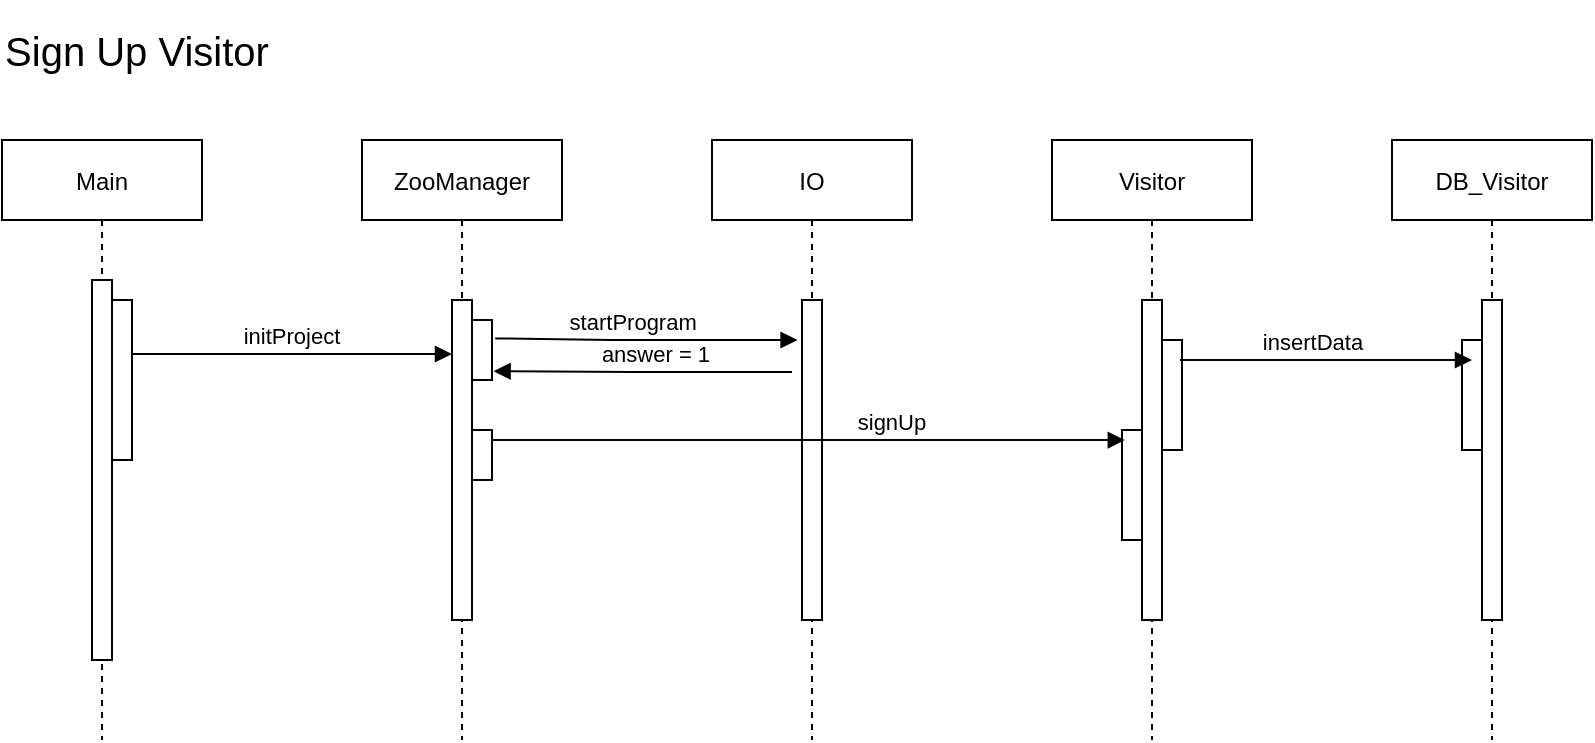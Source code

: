 <mxfile version="15.4.0" type="device"><diagram id="kgpKYQtTHZ0yAKxKKP6v" name="Page-1"><mxGraphModel dx="1038" dy="607" grid="1" gridSize="10" guides="1" tooltips="1" connect="1" arrows="1" fold="1" page="1" pageScale="1" pageWidth="850" pageHeight="1100" math="0" shadow="0"><root><mxCell id="0"/><mxCell id="1" parent="0"/><mxCell id="3nuBFxr9cyL0pnOWT2aG-1" value="Main" style="shape=umlLifeline;perimeter=lifelinePerimeter;container=1;collapsible=0;recursiveResize=0;rounded=0;shadow=0;strokeWidth=1;" parent="1" vertex="1"><mxGeometry x="35" y="80" width="100" height="300" as="geometry"/></mxCell><mxCell id="3nuBFxr9cyL0pnOWT2aG-2" value="" style="points=[];perimeter=orthogonalPerimeter;rounded=0;shadow=0;strokeWidth=1;" parent="3nuBFxr9cyL0pnOWT2aG-1" vertex="1"><mxGeometry x="45" y="70" width="10" height="190" as="geometry"/></mxCell><mxCell id="3nuBFxr9cyL0pnOWT2aG-4" value="" style="points=[];perimeter=orthogonalPerimeter;rounded=0;shadow=0;strokeWidth=1;" parent="3nuBFxr9cyL0pnOWT2aG-1" vertex="1"><mxGeometry x="55" y="80" width="10" height="80" as="geometry"/></mxCell><mxCell id="3nuBFxr9cyL0pnOWT2aG-5" value="ZooManager" style="shape=umlLifeline;perimeter=lifelinePerimeter;container=1;collapsible=0;recursiveResize=0;rounded=0;shadow=0;strokeWidth=1;" parent="1" vertex="1"><mxGeometry x="215" y="80" width="100" height="300" as="geometry"/></mxCell><mxCell id="3nuBFxr9cyL0pnOWT2aG-6" value="" style="points=[];perimeter=orthogonalPerimeter;rounded=0;shadow=0;strokeWidth=1;" parent="3nuBFxr9cyL0pnOWT2aG-5" vertex="1"><mxGeometry x="45" y="80" width="10" height="160" as="geometry"/></mxCell><mxCell id="K3A1hII3ZC3YDMR064PM-5" value="" style="points=[];perimeter=orthogonalPerimeter;rounded=0;shadow=0;strokeWidth=1;" vertex="1" parent="3nuBFxr9cyL0pnOWT2aG-5"><mxGeometry x="55" y="90" width="10" height="30" as="geometry"/></mxCell><mxCell id="K3A1hII3ZC3YDMR064PM-11" value="" style="points=[];perimeter=orthogonalPerimeter;rounded=0;shadow=0;strokeWidth=1;" vertex="1" parent="3nuBFxr9cyL0pnOWT2aG-5"><mxGeometry x="55" y="145" width="10" height="25" as="geometry"/></mxCell><mxCell id="3nuBFxr9cyL0pnOWT2aG-8" value="initProject" style="verticalAlign=bottom;endArrow=block;shadow=0;strokeWidth=1;" parent="1" edge="1"><mxGeometry relative="1" as="geometry"><mxPoint x="100" y="187" as="sourcePoint"/><mxPoint x="260" y="187" as="targetPoint"/><Array as="points"><mxPoint x="145" y="187"/><mxPoint x="170" y="187"/><mxPoint x="210" y="187"/></Array></mxGeometry></mxCell><mxCell id="K3A1hII3ZC3YDMR064PM-2" value="IO" style="shape=umlLifeline;perimeter=lifelinePerimeter;container=1;collapsible=0;recursiveResize=0;rounded=0;shadow=0;strokeWidth=1;" vertex="1" parent="1"><mxGeometry x="390" y="80" width="100" height="300" as="geometry"/></mxCell><mxCell id="K3A1hII3ZC3YDMR064PM-3" value="" style="points=[];perimeter=orthogonalPerimeter;rounded=0;shadow=0;strokeWidth=1;" vertex="1" parent="K3A1hII3ZC3YDMR064PM-2"><mxGeometry x="45" y="80" width="10" height="160" as="geometry"/></mxCell><mxCell id="K3A1hII3ZC3YDMR064PM-4" value="startProgram" style="verticalAlign=bottom;endArrow=block;shadow=0;strokeWidth=1;entryX=-0.22;entryY=0.125;entryDx=0;entryDy=0;entryPerimeter=0;exitX=1.16;exitY=0.307;exitDx=0;exitDy=0;exitPerimeter=0;" edge="1" parent="1" source="K3A1hII3ZC3YDMR064PM-5" target="K3A1hII3ZC3YDMR064PM-3"><mxGeometry x="-0.089" relative="1" as="geometry"><mxPoint x="290" y="190" as="sourcePoint"/><mxPoint x="430" y="190" as="targetPoint"/><Array as="points"><mxPoint x="340" y="180"/></Array><mxPoint as="offset"/></mxGeometry></mxCell><mxCell id="K3A1hII3ZC3YDMR064PM-7" value="answer = 1" style="verticalAlign=bottom;endArrow=block;shadow=0;strokeWidth=1;entryX=1.08;entryY=0.853;entryDx=0;entryDy=0;entryPerimeter=0;" edge="1" parent="1" target="K3A1hII3ZC3YDMR064PM-5"><mxGeometry x="-0.089" relative="1" as="geometry"><mxPoint x="430" y="196" as="sourcePoint"/><mxPoint x="411.2" y="310.79" as="targetPoint"/><Array as="points"><mxPoint x="360" y="196"/></Array><mxPoint as="offset"/></mxGeometry></mxCell><mxCell id="K3A1hII3ZC3YDMR064PM-8" value="Visitor" style="shape=umlLifeline;perimeter=lifelinePerimeter;container=1;collapsible=0;recursiveResize=0;rounded=0;shadow=0;strokeWidth=1;" vertex="1" parent="1"><mxGeometry x="560" y="80" width="100" height="300" as="geometry"/></mxCell><mxCell id="K3A1hII3ZC3YDMR064PM-9" value="" style="points=[];perimeter=orthogonalPerimeter;rounded=0;shadow=0;strokeWidth=1;" vertex="1" parent="K3A1hII3ZC3YDMR064PM-8"><mxGeometry x="45" y="80" width="10" height="160" as="geometry"/></mxCell><mxCell id="K3A1hII3ZC3YDMR064PM-10" value="" style="points=[];perimeter=orthogonalPerimeter;rounded=0;shadow=0;strokeWidth=1;" vertex="1" parent="K3A1hII3ZC3YDMR064PM-8"><mxGeometry x="35" y="145" width="10" height="55" as="geometry"/></mxCell><mxCell id="K3A1hII3ZC3YDMR064PM-17" value="" style="points=[];perimeter=orthogonalPerimeter;rounded=0;shadow=0;strokeWidth=1;" vertex="1" parent="K3A1hII3ZC3YDMR064PM-8"><mxGeometry x="55" y="100" width="10" height="55" as="geometry"/></mxCell><mxCell id="K3A1hII3ZC3YDMR064PM-12" value="signUp" style="verticalAlign=bottom;endArrow=block;shadow=0;strokeWidth=1;entryX=0.14;entryY=0.091;entryDx=0;entryDy=0;entryPerimeter=0;" edge="1" parent="1" target="K3A1hII3ZC3YDMR064PM-10"><mxGeometry x="0.264" relative="1" as="geometry"><mxPoint x="280" y="230" as="sourcePoint"/><mxPoint x="550" y="230" as="targetPoint"/><Array as="points"><mxPoint x="390" y="230"/></Array><mxPoint as="offset"/></mxGeometry></mxCell><mxCell id="K3A1hII3ZC3YDMR064PM-14" value="DB_Visitor" style="shape=umlLifeline;perimeter=lifelinePerimeter;container=1;collapsible=0;recursiveResize=0;rounded=0;shadow=0;strokeWidth=1;" vertex="1" parent="1"><mxGeometry x="730" y="80" width="100" height="300" as="geometry"/></mxCell><mxCell id="K3A1hII3ZC3YDMR064PM-15" value="" style="points=[];perimeter=orthogonalPerimeter;rounded=0;shadow=0;strokeWidth=1;" vertex="1" parent="K3A1hII3ZC3YDMR064PM-14"><mxGeometry x="45" y="80" width="10" height="160" as="geometry"/></mxCell><mxCell id="K3A1hII3ZC3YDMR064PM-16" value="" style="points=[];perimeter=orthogonalPerimeter;rounded=0;shadow=0;strokeWidth=1;" vertex="1" parent="K3A1hII3ZC3YDMR064PM-14"><mxGeometry x="35" y="100" width="10" height="55" as="geometry"/></mxCell><mxCell id="K3A1hII3ZC3YDMR064PM-18" value="insertData" style="verticalAlign=bottom;endArrow=block;shadow=0;strokeWidth=1;" edge="1" parent="K3A1hII3ZC3YDMR064PM-14"><mxGeometry x="-0.089" relative="1" as="geometry"><mxPoint x="-106" y="110" as="sourcePoint"/><mxPoint x="40" y="110" as="targetPoint"/><Array as="points"><mxPoint x="-47.8" y="110"/></Array><mxPoint as="offset"/></mxGeometry></mxCell><mxCell id="K3A1hII3ZC3YDMR064PM-19" value="&lt;font style=&quot;font-size: 20px&quot;&gt;Sign Up Visitor&lt;/font&gt;" style="text;html=1;strokeColor=none;fillColor=none;align=center;verticalAlign=middle;whiteSpace=wrap;rounded=0;" vertex="1" parent="1"><mxGeometry x="35" y="10" width="135" height="50" as="geometry"/></mxCell></root></mxGraphModel></diagram></mxfile>